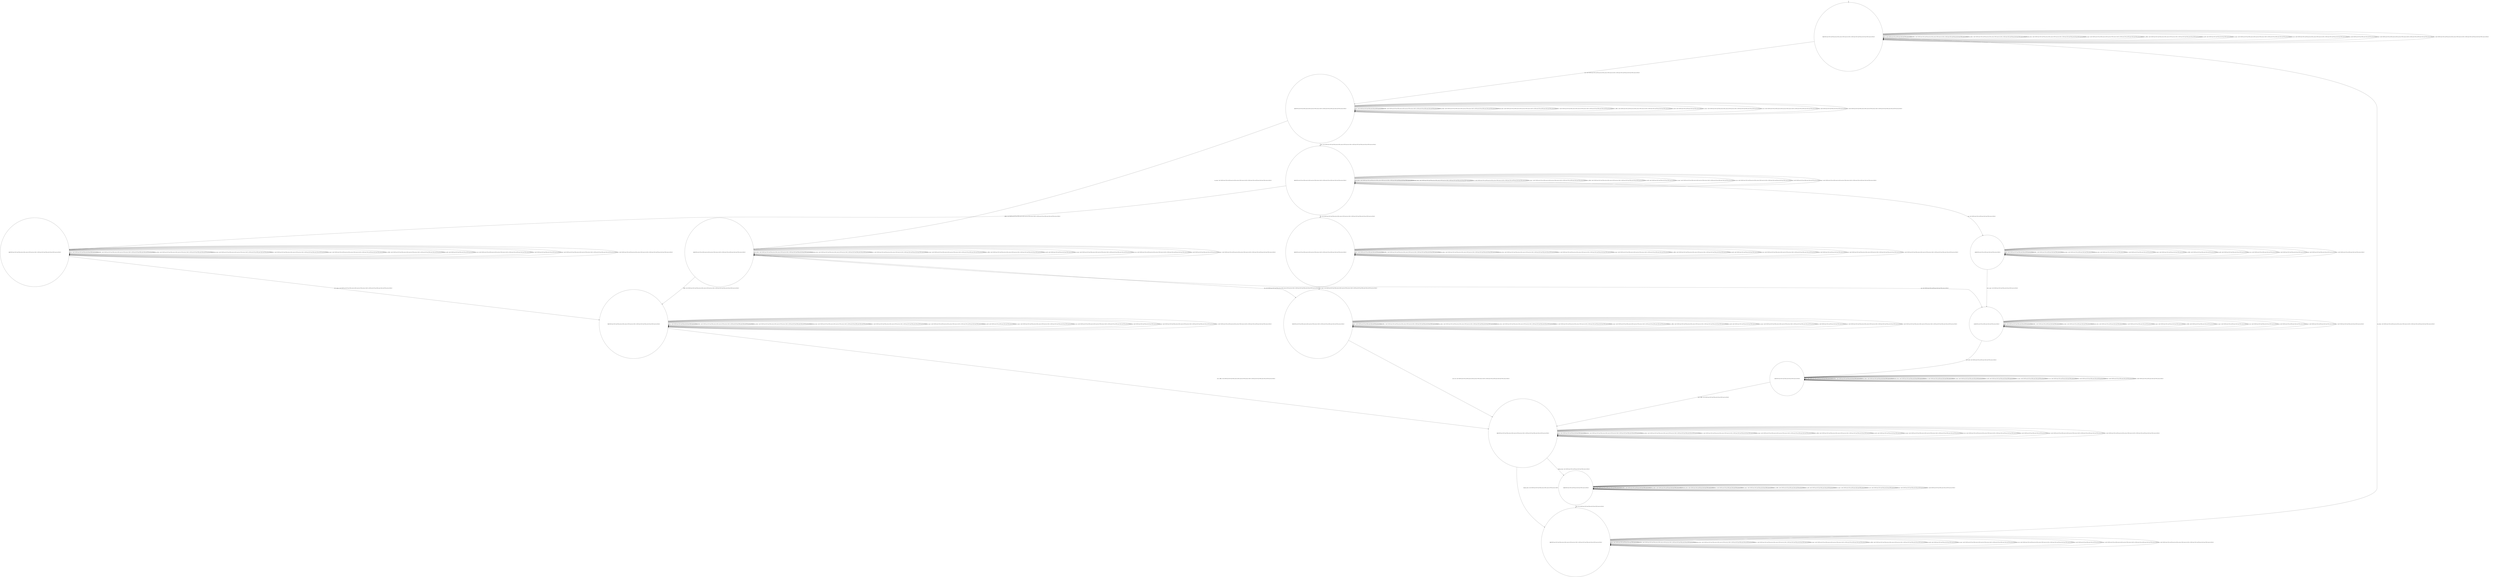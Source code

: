 digraph g {
	edge [lblstyle="above, sloped"];
	s0 [shape="circle" label="0@[((EUR and COF and TEA and not DOL and not TON and not CAP) or (EUR and COF and TEA and CAP and TON and not DOL))]"];
	s1 [shape="circle" label="1@[((EUR and COF and TEA and not DOL and not TON and not CAP) or (EUR and COF and TEA and CAP and TON and not DOL))]"];
	s2 [shape="circle" label="2@[((EUR and COF and TEA and not DOL and not TON and not CAP) or (EUR and COF and TEA and CAP and TON and not DOL))]"];
	s3 [shape="circle" label="3@[((EUR and COF and TEA and not DOL and not TON and not CAP) or (EUR and COF and TEA and CAP and TON and not DOL))]"];
	s4 [shape="circle" label="4@[((EUR and COF and TEA and not DOL and not TON and not CAP) or (EUR and COF and TEA and CAP and TON and not DOL))]"];
	s5 [shape="circle" label="5@[((EUR and COF and TEA and not DOL and not TON and not CAP) or (EUR and COF and TEA and CAP and TON and not DOL))]"];
	s6 [shape="circle" label="6@[((EUR and COF and TEA and not DOL and not TON and not CAP) or (EUR and COF and TEA and CAP and TON and not DOL))]"];
	s7 [shape="circle" label="7@[((EUR and COF and TEA and not DOL and not TON and not CAP) or (EUR and COF and TEA and CAP and TON and not DOL))]"];
	s8 [shape="circle" label="8@[((EUR and COF and TEA and not DOL and not TON and not CAP) or (EUR and COF and TEA and CAP and TON and not DOL))]"];
	s9 [shape="circle" label="9@[((EUR and COF and TEA and not DOL and not TON and not CAP) or (EUR and COF and TEA and CAP and TON and not DOL))]"];
	s10 [shape="circle" label="10@[((EUR and COF and TEA and CAP and TON and not DOL))]"];
	s11 [shape="circle" label="11@[((EUR and COF and TEA and CAP and TON and not DOL))]"];
	s12 [shape="circle" label="12@[((EUR and COF and TEA and CAP and TON and not DOL))]"];
	s13 [shape="circle" label="13@[((EUR and COF and TEA and CAP and TON and not DOL))]"];
	s0 -> s0 [label="cap / nok() [((EUR and COF and TEA and CAP and TON and not DOL))]"];
	s0 -> s0 [label="coffee / nok() [((EUR and COF and TEA and not DOL and not TON and not CAP) or (EUR and COF and TEA and CAP and TON and not DOL))]"];
	s0 -> s0 [label="cup_taken / nok() [((EUR and COF and TEA and not DOL and not TON and not CAP) or (EUR and COF and TEA and CAP and TON and not DOL))]"];
	s0 -> s0 [label="display_done / nok() [((EUR and COF and TEA and not DOL and not TON and not CAP) or (EUR and COF and TEA and CAP and TON and not DOL))]"];
	s0 -> s1 [label="euro / ok() [((EUR and COF and TEA and not DOL and not TON and not CAP) or (EUR and COF and TEA and CAP and TON and not DOL))]"];
	s0 -> s0 [label="no_sugar / nok() [((EUR and COF and TEA and not DOL and not TON and not CAP) or (EUR and COF and TEA and CAP and TON and not DOL))]"];
	s0 -> s0 [label="pour_coffee / nok() [((EUR and COF and TEA and not DOL and not TON and not CAP) or (EUR and COF and TEA and CAP and TON and not DOL))]"];
	s0 -> s0 [label="pour_milk / nok() [((EUR and COF and TEA and CAP and TON and not DOL))]"];
	s0 -> s0 [label="pour_sugar / nok() [((EUR and COF and TEA and not DOL and not TON and not CAP) or (EUR and COF and TEA and CAP and TON and not DOL))]"];
	s0 -> s0 [label="pour_tea / nok() [((EUR and COF and TEA and not DOL and not TON and not CAP) or (EUR and COF and TEA and CAP and TON and not DOL))]"];
	s0 -> s0 [label="ring / nok() [((EUR and COF and TEA and CAP and TON and not DOL))]"];
	s0 -> s0 [label="sugar / nok() [((EUR and COF and TEA and not DOL and not TON and not CAP) or (EUR and COF and TEA and CAP and TON and not DOL))]"];
	s0 -> s0 [label="tea / nok() [((EUR and COF and TEA and not DOL and not TON and not CAP) or (EUR and COF and TEA and CAP and TON and not DOL))]"];
	s1 -> s1 [label="cap / nok() [((EUR and COF and TEA and CAP and TON and not DOL))]"];
	s1 -> s1 [label="coffee / nok() [((EUR and COF and TEA and not DOL and not TON and not CAP) or (EUR and COF and TEA and CAP and TON and not DOL))]"];
	s1 -> s1 [label="cup_taken / nok() [((EUR and COF and TEA and not DOL and not TON and not CAP) or (EUR and COF and TEA and CAP and TON and not DOL))]"];
	s1 -> s1 [label="display_done / nok() [((EUR and COF and TEA and not DOL and not TON and not CAP) or (EUR and COF and TEA and CAP and TON and not DOL))]"];
	s1 -> s1 [label="euro / nok() [((EUR and COF and TEA and not DOL and not TON and not CAP) or (EUR and COF and TEA and CAP and TON and not DOL))]"];
	s1 -> s2 [label="no_sugar / ok() [((EUR and COF and TEA and not DOL and not TON and not CAP) or (EUR and COF and TEA and CAP and TON and not DOL))]"];
	s1 -> s1 [label="pour_coffee / nok() [((EUR and COF and TEA and not DOL and not TON and not CAP) or (EUR and COF and TEA and CAP and TON and not DOL))]"];
	s1 -> s1 [label="pour_milk / nok() [((EUR and COF and TEA and CAP and TON and not DOL))]"];
	s1 -> s1 [label="pour_sugar / nok() [((EUR and COF and TEA and not DOL and not TON and not CAP) or (EUR and COF and TEA and CAP and TON and not DOL))]"];
	s1 -> s1 [label="pour_tea / nok() [((EUR and COF and TEA and not DOL and not TON and not CAP) or (EUR and COF and TEA and CAP and TON and not DOL))]"];
	s1 -> s1 [label="ring / nok() [((EUR and COF and TEA and CAP and TON and not DOL))]"];
	s1 -> s3 [label="sugar / ok() [((EUR and COF and TEA and not DOL and not TON and not CAP) or (EUR and COF and TEA and CAP and TON and not DOL))]"];
	s1 -> s1 [label="tea / nok() [((EUR and COF and TEA and not DOL and not TON and not CAP) or (EUR and COF and TEA and CAP and TON and not DOL))]"];
	s2 -> s11 [label="cap / ok() [((EUR and COF and TEA and CAP and TON and not DOL))]"];
	s2 -> s6 [label="coffee / ok() [((EUR and COF and TEA and not DOL and not TON and not CAP) or (EUR and COF and TEA and CAP and TON and not DOL))]"];
	s2 -> s2 [label="cup_taken / nok() [((EUR and COF and TEA and not DOL and not TON and not CAP) or (EUR and COF and TEA and CAP and TON and not DOL))]"];
	s2 -> s2 [label="display_done / nok() [((EUR and COF and TEA and not DOL and not TON and not CAP) or (EUR and COF and TEA and CAP and TON and not DOL))]"];
	s2 -> s2 [label="euro / nok() [((EUR and COF and TEA and not DOL and not TON and not CAP) or (EUR and COF and TEA and CAP and TON and not DOL))]"];
	s2 -> s2 [label="no_sugar / nok() [((EUR and COF and TEA and not DOL and not TON and not CAP) or (EUR and COF and TEA and CAP and TON and not DOL))]"];
	s2 -> s2 [label="pour_coffee / nok() [((EUR and COF and TEA and not DOL and not TON and not CAP) or (EUR and COF and TEA and CAP and TON and not DOL))]"];
	s2 -> s2 [label="pour_milk / nok() [((EUR and COF and TEA and CAP and TON and not DOL))]"];
	s2 -> s2 [label="pour_sugar / nok() [((EUR and COF and TEA and not DOL and not TON and not CAP) or (EUR and COF and TEA and CAP and TON and not DOL))]"];
	s2 -> s2 [label="pour_tea / nok() [((EUR and COF and TEA and not DOL and not TON and not CAP) or (EUR and COF and TEA and CAP and TON and not DOL))]"];
	s2 -> s2 [label="ring / nok() [((EUR and COF and TEA and CAP and TON and not DOL))]"];
	s2 -> s2 [label="sugar / void() [((EUR and COF and TEA and not DOL and not TON and not CAP) or (EUR and COF and TEA and CAP and TON and not DOL))]"];
	s2 -> s7 [label="tea / ok() [((EUR and COF and TEA and not DOL and not TON and not CAP) or (EUR and COF and TEA and CAP and TON and not DOL))]"];
	s3 -> s10 [label="cap / ok() [((EUR and COF and TEA and CAP and TON and not DOL))]"];
	s3 -> s4 [label="coffee / ok() [((EUR and COF and TEA and not DOL and not TON and not CAP) or (EUR and COF and TEA and CAP and TON and not DOL))]"];
	s3 -> s3 [label="cup_taken / nok() [((EUR and COF and TEA and not DOL and not TON and not CAP) or (EUR and COF and TEA and CAP and TON and not DOL))]"];
	s3 -> s3 [label="display_done / nok() [((EUR and COF and TEA and not DOL and not TON and not CAP) or (EUR and COF and TEA and CAP and TON and not DOL))]"];
	s3 -> s3 [label="euro / nok() [((EUR and COF and TEA and not DOL and not TON and not CAP) or (EUR and COF and TEA and CAP and TON and not DOL))]"];
	s3 -> s3 [label="no_sugar / void() [((EUR and COF and TEA and not DOL and not TON and not CAP) or (EUR and COF and TEA and CAP and TON and not DOL))]"];
	s3 -> s3 [label="pour_coffee / nok() [((EUR and COF and TEA and not DOL and not TON and not CAP) or (EUR and COF and TEA and CAP and TON and not DOL))]"];
	s3 -> s3 [label="pour_milk / nok() [((EUR and COF and TEA and CAP and TON and not DOL))]"];
	s3 -> s3 [label="pour_sugar / nok() [((EUR and COF and TEA and not DOL and not TON and not CAP) or (EUR and COF and TEA and CAP and TON and not DOL))]"];
	s3 -> s3 [label="pour_tea / nok() [((EUR and COF and TEA and not DOL and not TON and not CAP) or (EUR and COF and TEA and CAP and TON and not DOL))]"];
	s3 -> s3 [label="ring / nok() [((EUR and COF and TEA and CAP and TON and not DOL))]"];
	s3 -> s3 [label="sugar / nok() [((EUR and COF and TEA and not DOL and not TON and not CAP) or (EUR and COF and TEA and CAP and TON and not DOL))]"];
	s3 -> s5 [label="tea / ok() [((EUR and COF and TEA and not DOL and not TON and not CAP) or (EUR and COF and TEA and CAP and TON and not DOL))]"];
	s4 -> s4 [label="cap / void() [((EUR and COF and TEA and CAP and TON and not DOL))]"];
	s4 -> s4 [label="coffee / nok() [((EUR and COF and TEA and not DOL and not TON and not CAP) or (EUR and COF and TEA and CAP and TON and not DOL))]"];
	s4 -> s4 [label="cup_taken / nok() [((EUR and COF and TEA and not DOL and not TON and not CAP) or (EUR and COF and TEA and CAP and TON and not DOL))]"];
	s4 -> s4 [label="display_done / nok() [((EUR and COF and TEA and not DOL and not TON and not CAP) or (EUR and COF and TEA and CAP and TON and not DOL))]"];
	s4 -> s4 [label="euro / nok() [((EUR and COF and TEA and not DOL and not TON and not CAP) or (EUR and COF and TEA and CAP and TON and not DOL))]"];
	s4 -> s4 [label="no_sugar / nok() [((EUR and COF and TEA and not DOL and not TON and not CAP) or (EUR and COF and TEA and CAP and TON and not DOL))]"];
	s4 -> s4 [label="pour_coffee / nok() [((EUR and COF and TEA and not DOL and not TON and not CAP) or (EUR and COF and TEA and CAP and TON and not DOL))]"];
	s4 -> s4 [label="pour_milk / nok() [((EUR and COF and TEA and CAP and TON and not DOL))]"];
	s4 -> s6 [label="pour_sugar / ok() [((EUR and COF and TEA and not DOL and not TON and not CAP) or (EUR and COF and TEA and CAP and TON and not DOL))]"];
	s4 -> s4 [label="pour_tea / nok() [((EUR and COF and TEA and not DOL and not TON and not CAP) or (EUR and COF and TEA and CAP and TON and not DOL))]"];
	s4 -> s4 [label="ring / nok() [((EUR and COF and TEA and CAP and TON and not DOL))]"];
	s4 -> s4 [label="sugar / nok() [((EUR and COF and TEA and not DOL and not TON and not CAP) or (EUR and COF and TEA and CAP and TON and not DOL))]"];
	s4 -> s4 [label="tea / void() [((EUR and COF and TEA and not DOL and not TON and not CAP) or (EUR and COF and TEA and CAP and TON and not DOL))]"];
	s5 -> s5 [label="cap / void() [((EUR and COF and TEA and CAP and TON and not DOL))]"];
	s5 -> s5 [label="coffee / void() [((EUR and COF and TEA and not DOL and not TON and not CAP) or (EUR and COF and TEA and CAP and TON and not DOL))]"];
	s5 -> s5 [label="cup_taken / nok() [((EUR and COF and TEA and not DOL and not TON and not CAP) or (EUR and COF and TEA and CAP and TON and not DOL))]"];
	s5 -> s5 [label="display_done / nok() [((EUR and COF and TEA and not DOL and not TON and not CAP) or (EUR and COF and TEA and CAP and TON and not DOL))]"];
	s5 -> s5 [label="euro / nok() [((EUR and COF and TEA and not DOL and not TON and not CAP) or (EUR and COF and TEA and CAP and TON and not DOL))]"];
	s5 -> s5 [label="no_sugar / nok() [((EUR and COF and TEA and not DOL and not TON and not CAP) or (EUR and COF and TEA and CAP and TON and not DOL))]"];
	s5 -> s5 [label="pour_coffee / nok() [((EUR and COF and TEA and not DOL and not TON and not CAP) or (EUR and COF and TEA and CAP and TON and not DOL))]"];
	s5 -> s5 [label="pour_milk / nok() [((EUR and COF and TEA and CAP and TON and not DOL))]"];
	s5 -> s7 [label="pour_sugar / ok() [((EUR and COF and TEA and not DOL and not TON and not CAP) or (EUR and COF and TEA and CAP and TON and not DOL))]"];
	s5 -> s5 [label="pour_tea / nok() [((EUR and COF and TEA and not DOL and not TON and not CAP) or (EUR and COF and TEA and CAP and TON and not DOL))]"];
	s5 -> s5 [label="ring / nok() [((EUR and COF and TEA and CAP and TON and not DOL))]"];
	s5 -> s5 [label="sugar / nok() [((EUR and COF and TEA and not DOL and not TON and not CAP) or (EUR and COF and TEA and CAP and TON and not DOL))]"];
	s5 -> s5 [label="tea / nok() [((EUR and COF and TEA and not DOL and not TON and not CAP) or (EUR and COF and TEA and CAP and TON and not DOL))]"];
	s6 -> s6 [label="cap / void() [((EUR and COF and TEA and CAP and TON and not DOL))]"];
	s6 -> s6 [label="coffee / nok() [((EUR and COF and TEA and not DOL and not TON and not CAP) or (EUR and COF and TEA and CAP and TON and not DOL))]"];
	s6 -> s6 [label="cup_taken / nok() [((EUR and COF and TEA and not DOL and not TON and not CAP) or (EUR and COF and TEA and CAP and TON and not DOL))]"];
	s6 -> s6 [label="display_done / nok() [((EUR and COF and TEA and not DOL and not TON and not CAP) or (EUR and COF and TEA and CAP and TON and not DOL))]"];
	s6 -> s6 [label="euro / nok() [((EUR and COF and TEA and not DOL and not TON and not CAP) or (EUR and COF and TEA and CAP and TON and not DOL))]"];
	s6 -> s6 [label="no_sugar / nok() [((EUR and COF and TEA and not DOL and not TON and not CAP) or (EUR and COF and TEA and CAP and TON and not DOL))]"];
	s6 -> s8 [label="pour_coffee / ok() [((EUR and COF and TEA and not DOL and not TON and not CAP) or (EUR and COF and TEA and CAP and TON and not DOL))]"];
	s6 -> s6 [label="pour_milk / nok() [((EUR and COF and TEA and CAP and TON and not DOL))]"];
	s6 -> s6 [label="pour_sugar / nok() [((EUR and COF and TEA and not DOL and not TON and not CAP) or (EUR and COF and TEA and CAP and TON and not DOL))]"];
	s6 -> s6 [label="pour_tea / nok() [((EUR and COF and TEA and not DOL and not TON and not CAP) or (EUR and COF and TEA and CAP and TON and not DOL))]"];
	s6 -> s6 [label="ring / nok() [((EUR and COF and TEA and CAP and TON and not DOL))]"];
	s6 -> s6 [label="sugar / nok() [((EUR and COF and TEA and not DOL and not TON and not CAP) or (EUR and COF and TEA and CAP and TON and not DOL))]"];
	s6 -> s6 [label="tea / void() [((EUR and COF and TEA and not DOL and not TON and not CAP) or (EUR and COF and TEA and CAP and TON and not DOL))]"];
	s7 -> s7 [label="cap / void() [((EUR and COF and TEA and CAP and TON and not DOL))]"];
	s7 -> s7 [label="coffee / void() [((EUR and COF and TEA and not DOL and not TON and not CAP) or (EUR and COF and TEA and CAP and TON and not DOL))]"];
	s7 -> s7 [label="cup_taken / nok() [((EUR and COF and TEA and not DOL and not TON and not CAP) or (EUR and COF and TEA and CAP and TON and not DOL))]"];
	s7 -> s7 [label="display_done / nok() [((EUR and COF and TEA and not DOL and not TON and not CAP) or (EUR and COF and TEA and CAP and TON and not DOL))]"];
	s7 -> s7 [label="euro / nok() [((EUR and COF and TEA and not DOL and not TON and not CAP) or (EUR and COF and TEA and CAP and TON and not DOL))]"];
	s7 -> s7 [label="no_sugar / nok() [((EUR and COF and TEA and not DOL and not TON and not CAP) or (EUR and COF and TEA and CAP and TON and not DOL))]"];
	s7 -> s7 [label="pour_coffee / nok() [((EUR and COF and TEA and not DOL and not TON and not CAP) or (EUR and COF and TEA and CAP and TON and not DOL))]"];
	s7 -> s7 [label="pour_milk / nok() [((EUR and COF and TEA and CAP and TON and not DOL))]"];
	s7 -> s7 [label="pour_sugar / nok() [((EUR and COF and TEA and not DOL and not TON and not CAP) or (EUR and COF and TEA and CAP and TON and not DOL))]"];
	s7 -> s8 [label="pour_tea / ok() [((EUR and COF and TEA and not DOL and not TON and not CAP) or (EUR and COF and TEA and CAP and TON and not DOL))]"];
	s7 -> s7 [label="ring / nok() [((EUR and COF and TEA and CAP and TON and not DOL))]"];
	s7 -> s7 [label="sugar / nok() [((EUR and COF and TEA and not DOL and not TON and not CAP) or (EUR and COF and TEA and CAP and TON and not DOL))]"];
	s7 -> s7 [label="tea / nok() [((EUR and COF and TEA and not DOL and not TON and not CAP) or (EUR and COF and TEA and CAP and TON and not DOL))]"];
	s8 -> s8 [label="cap / nok() [((EUR and COF and TEA and CAP and TON and not DOL))]"];
	s8 -> s8 [label="coffee / nok() [((EUR and COF and TEA and not DOL and not TON and not CAP) or (EUR and COF and TEA and CAP and TON and not DOL))]"];
	s8 -> s8 [label="cup_taken / nok() [((EUR and COF and TEA and not DOL and not TON and not CAP) or (EUR and COF and TEA and CAP and TON and not DOL))]"];
	s8 -> s9 [label="display_done / ok() [((EUR and COF and TEA and not DOL and not TON and not CAP))]"];
	s8 -> s13 [label="display_done / ok() [((EUR and COF and TEA and CAP and TON and not DOL))]"];
	s8 -> s8 [label="euro / nok() [((EUR and COF and TEA and not DOL and not TON and not CAP) or (EUR and COF and TEA and CAP and TON and not DOL))]"];
	s8 -> s8 [label="no_sugar / nok() [((EUR and COF and TEA and not DOL and not TON and not CAP) or (EUR and COF and TEA and CAP and TON and not DOL))]"];
	s8 -> s8 [label="pour_coffee / nok() [((EUR and COF and TEA and not DOL and not TON and not CAP) or (EUR and COF and TEA and CAP and TON and not DOL))]"];
	s8 -> s8 [label="pour_milk / nok() [((EUR and COF and TEA and CAP and TON and not DOL))]"];
	s8 -> s8 [label="pour_sugar / nok() [((EUR and COF and TEA and not DOL and not TON and not CAP) or (EUR and COF and TEA and CAP and TON and not DOL))]"];
	s8 -> s8 [label="pour_tea / nok() [((EUR and COF and TEA and not DOL and not TON and not CAP) or (EUR and COF and TEA and CAP and TON and not DOL))]"];
	s8 -> s8 [label="ring / nok() [((EUR and COF and TEA and CAP and TON and not DOL))]"];
	s8 -> s8 [label="sugar / nok() [((EUR and COF and TEA and not DOL and not TON and not CAP) or (EUR and COF and TEA and CAP and TON and not DOL))]"];
	s8 -> s8 [label="tea / nok() [((EUR and COF and TEA and not DOL and not TON and not CAP) or (EUR and COF and TEA and CAP and TON and not DOL))]"];
	s9 -> s9 [label="cap / nok() [((EUR and COF and TEA and CAP and TON and not DOL))]"];
	s9 -> s9 [label="coffee / nok() [((EUR and COF and TEA and not DOL and not TON and not CAP) or (EUR and COF and TEA and CAP and TON and not DOL))]"];
	s9 -> s0 [label="cup_taken / ok() [((EUR and COF and TEA and not DOL and not TON and not CAP) or (EUR and COF and TEA and CAP and TON and not DOL))]"];
	s9 -> s9 [label="display_done / nok() [((EUR and COF and TEA and not DOL and not TON and not CAP) or (EUR and COF and TEA and CAP and TON and not DOL))]"];
	s9 -> s9 [label="euro / nok() [((EUR and COF and TEA and not DOL and not TON and not CAP) or (EUR and COF and TEA and CAP and TON and not DOL))]"];
	s9 -> s9 [label="no_sugar / nok() [((EUR and COF and TEA and not DOL and not TON and not CAP) or (EUR and COF and TEA and CAP and TON and not DOL))]"];
	s9 -> s9 [label="pour_coffee / nok() [((EUR and COF and TEA and not DOL and not TON and not CAP) or (EUR and COF and TEA and CAP and TON and not DOL))]"];
	s9 -> s9 [label="pour_milk / nok() [((EUR and COF and TEA and CAP and TON and not DOL))]"];
	s9 -> s9 [label="pour_sugar / nok() [((EUR and COF and TEA and not DOL and not TON and not CAP) or (EUR and COF and TEA and CAP and TON and not DOL))]"];
	s9 -> s9 [label="pour_tea / nok() [((EUR and COF and TEA and not DOL and not TON and not CAP) or (EUR and COF and TEA and CAP and TON and not DOL))]"];
	s9 -> s9 [label="ring / nok() [((EUR and COF and TEA and CAP and TON and not DOL))]"];
	s9 -> s9 [label="sugar / nok() [((EUR and COF and TEA and not DOL and not TON and not CAP) or (EUR and COF and TEA and CAP and TON and not DOL))]"];
	s9 -> s9 [label="tea / nok() [((EUR and COF and TEA and not DOL and not TON and not CAP) or (EUR and COF and TEA and CAP and TON and not DOL))]"];
	s10 -> s10 [label="cap / nok() [((EUR and COF and TEA and CAP and TON and not DOL))]"];
	s10 -> s10 [label="coffee / void() [((EUR and COF and TEA and CAP and TON and not DOL))]"];
	s10 -> s10 [label="cup_taken / nok() [((EUR and COF and TEA and CAP and TON and not DOL))]"];
	s10 -> s10 [label="display_done / nok() [((EUR and COF and TEA and CAP and TON and not DOL))]"];
	s10 -> s10 [label="euro / nok() [((EUR and COF and TEA and CAP and TON and not DOL))]"];
	s10 -> s10 [label="no_sugar / nok() [((EUR and COF and TEA and CAP and TON and not DOL))]"];
	s10 -> s10 [label="pour_coffee / nok() [((EUR and COF and TEA and CAP and TON and not DOL))]"];
	s10 -> s10 [label="pour_milk / nok() [((EUR and COF and TEA and CAP and TON and not DOL))]"];
	s10 -> s11 [label="pour_sugar / ok() [((EUR and COF and TEA and CAP and TON and not DOL))]"];
	s10 -> s10 [label="pour_tea / nok() [((EUR and COF and TEA and CAP and TON and not DOL))]"];
	s10 -> s10 [label="ring / nok() [((EUR and COF and TEA and CAP and TON and not DOL))]"];
	s10 -> s10 [label="sugar / nok() [((EUR and COF and TEA and CAP and TON and not DOL))]"];
	s10 -> s10 [label="tea / void() [((EUR and COF and TEA and CAP and TON and not DOL))]"];
	s11 -> s11 [label="cap / nok() [((EUR and COF and TEA and CAP and TON and not DOL))]"];
	s11 -> s11 [label="coffee / void() [((EUR and COF and TEA and CAP and TON and not DOL))]"];
	s11 -> s11 [label="cup_taken / nok() [((EUR and COF and TEA and CAP and TON and not DOL))]"];
	s11 -> s11 [label="display_done / nok() [((EUR and COF and TEA and CAP and TON and not DOL))]"];
	s11 -> s11 [label="euro / nok() [((EUR and COF and TEA and CAP and TON and not DOL))]"];
	s11 -> s11 [label="no_sugar / nok() [((EUR and COF and TEA and CAP and TON and not DOL))]"];
	s11 -> s11 [label="pour_coffee / nok() [((EUR and COF and TEA and CAP and TON and not DOL))]"];
	s11 -> s12 [label="pour_milk / ok() [((EUR and COF and TEA and CAP and TON and not DOL))]"];
	s11 -> s11 [label="pour_sugar / nok() [((EUR and COF and TEA and CAP and TON and not DOL))]"];
	s11 -> s11 [label="pour_tea / nok() [((EUR and COF and TEA and CAP and TON and not DOL))]"];
	s11 -> s11 [label="ring / nok() [((EUR and COF and TEA and CAP and TON and not DOL))]"];
	s11 -> s11 [label="sugar / nok() [((EUR and COF and TEA and CAP and TON and not DOL))]"];
	s11 -> s11 [label="tea / void() [((EUR and COF and TEA and CAP and TON and not DOL))]"];
	s12 -> s12 [label="cap / nok() [((EUR and COF and TEA and CAP and TON and not DOL))]"];
	s12 -> s12 [label="coffee / nok() [((EUR and COF and TEA and CAP and TON and not DOL))]"];
	s12 -> s12 [label="cup_taken / nok() [((EUR and COF and TEA and CAP and TON and not DOL))]"];
	s12 -> s12 [label="display_done / nok() [((EUR and COF and TEA and CAP and TON and not DOL))]"];
	s12 -> s12 [label="euro / nok() [((EUR and COF and TEA and CAP and TON and not DOL))]"];
	s12 -> s12 [label="no_sugar / nok() [((EUR and COF and TEA and CAP and TON and not DOL))]"];
	s12 -> s8 [label="pour_coffee / ok() [((EUR and COF and TEA and CAP and TON and not DOL))]"];
	s12 -> s12 [label="pour_milk / nok() [((EUR and COF and TEA and CAP and TON and not DOL))]"];
	s12 -> s12 [label="pour_sugar / nok() [((EUR and COF and TEA and CAP and TON and not DOL))]"];
	s12 -> s12 [label="pour_tea / nok() [((EUR and COF and TEA and CAP and TON and not DOL))]"];
	s12 -> s12 [label="ring / nok() [((EUR and COF and TEA and CAP and TON and not DOL))]"];
	s12 -> s12 [label="sugar / nok() [((EUR and COF and TEA and CAP and TON and not DOL))]"];
	s12 -> s12 [label="tea / nok() [((EUR and COF and TEA and CAP and TON and not DOL))]"];
	s13 -> s13 [label="cap / nok() [((EUR and COF and TEA and CAP and TON and not DOL))]"];
	s13 -> s13 [label="coffee / nok() [((EUR and COF and TEA and CAP and TON and not DOL))]"];
	s13 -> s13 [label="cup_taken / nok() [((EUR and COF and TEA and CAP and TON and not DOL))]"];
	s13 -> s13 [label="display_done / nok() [((EUR and COF and TEA and CAP and TON and not DOL))]"];
	s13 -> s13 [label="euro / nok() [((EUR and COF and TEA and CAP and TON and not DOL))]"];
	s13 -> s13 [label="no_sugar / nok() [((EUR and COF and TEA and CAP and TON and not DOL))]"];
	s13 -> s13 [label="pour_coffee / nok() [((EUR and COF and TEA and CAP and TON and not DOL))]"];
	s13 -> s13 [label="pour_milk / nok() [((EUR and COF and TEA and CAP and TON and not DOL))]"];
	s13 -> s13 [label="pour_sugar / nok() [((EUR and COF and TEA and CAP and TON and not DOL))]"];
	s13 -> s13 [label="pour_tea / nok() [((EUR and COF and TEA and CAP and TON and not DOL))]"];
	s13 -> s9 [label="ring / ok() [((EUR and COF and TEA and CAP and TON and not DOL))]"];
	s13 -> s13 [label="sugar / nok() [((EUR and COF and TEA and CAP and TON and not DOL))]"];
	s13 -> s13 [label="tea / nok() [((EUR and COF and TEA and CAP and TON and not DOL))]"];
	__start0 [label="" shape="none" width="0" height="0"];
	__start0 -> s0;
}